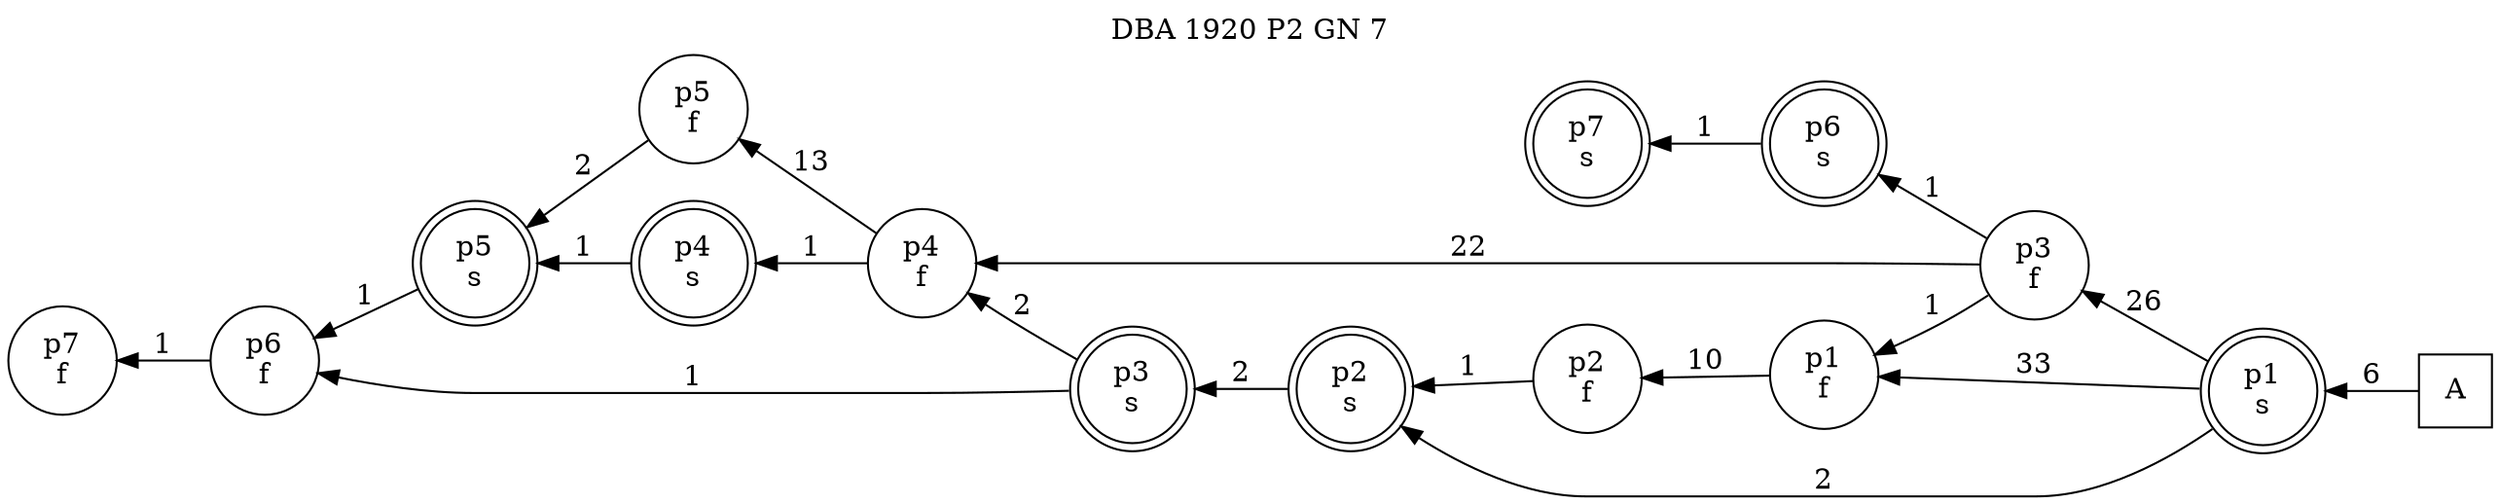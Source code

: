 digraph DBA_1920_P2_GN_7_GOOD {
labelloc="tl"
label= " DBA 1920 P2 GN 7 "
rankdir="RL";
"A" [shape="square" label="A"]
"p1_s" [shape="doublecircle" label="p1
s"]
"p1_f" [shape="circle" label="p1
f"]
"p2_f" [shape="circle" label="p2
f"]
"p3_f" [shape="circle" label="p3
f"]
"p2_s" [shape="doublecircle" label="p2
s"]
"p4_f" [shape="circle" label="p4
f"]
"p5_f" [shape="circle" label="p5
f"]
"p5_s" [shape="doublecircle" label="p5
s"]
"p3_s" [shape="doublecircle" label="p3
s"]
"p6_f" [shape="circle" label="p6
f"]
"p7_f" [shape="circle" label="p7
f"]
"p4_s" [shape="doublecircle" label="p4
s"]
"p6_s" [shape="doublecircle" label="p6
s"]
"p7_s" [shape="doublecircle" label="p7
s"]
"A" -> "p1_s" [ label=6]
"p1_s" -> "p1_f" [ label=33]
"p1_s" -> "p3_f" [ label=26]
"p1_s" -> "p2_s" [ label=2]
"p1_f" -> "p2_f" [ label=10]
"p2_f" -> "p2_s" [ label=1]
"p3_f" -> "p1_f" [ label=1]
"p3_f" -> "p4_f" [ label=22]
"p3_f" -> "p6_s" [ label=1]
"p2_s" -> "p3_s" [ label=2]
"p4_f" -> "p5_f" [ label=13]
"p4_f" -> "p4_s" [ label=1]
"p5_f" -> "p5_s" [ label=2]
"p5_s" -> "p6_f" [ label=1]
"p3_s" -> "p4_f" [ label=2]
"p3_s" -> "p6_f" [ label=1]
"p6_f" -> "p7_f" [ label=1]
"p4_s" -> "p5_s" [ label=1]
"p6_s" -> "p7_s" [ label=1]
}
